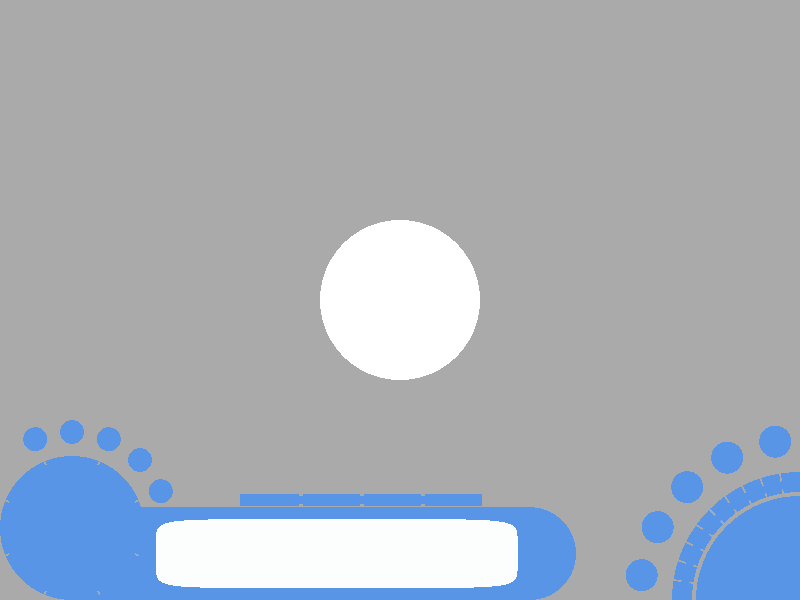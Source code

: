 #include "colors.inc"
#include "metals.inc"
#include "glass.inc"

global_settings
{
	assumed_gamma 1.0
	ambient_light 0
}

// ----------------------------------------

camera
{
	orthographic
	up y * image_height / image_width
	right x
	location <0.500, 10.000, 0.375,>
	look_at <0.500, 0.000, 0.375,>
}

/*
camera
{
	location  <0.0, 2.0, -2.0> * 1/10
	look_at   <0.500, 0.000, 0.375,>
	right     x*image_width/image_height
}
*/


sky_sphere {
  pigment {
    bozo
    turbulence 2
    color_map {
      [0.0 rgb 0]
      [1.0 rgb 1]
    }
  }
}

/*
sky_sphere {
  pigment {
    gradient y
    color_map {
      [0.0 rgb <0.6,0.7,1.0>]
      [0.7 rgb <0.0,0.1,0.8>]
    }
  }
}
*/
// set a color of the background (sky)
//background { color rgb 1 }


#declare Sun = sphere
{
	vnormalize(<-1, 1, 1>) * 100, 10
	pigment {color rgb 1}
	finish {ambient 1}
}

//object {Sun}


light_source
{
	vnormalize(<-1, 1, 1>) * 100          // light's position (translated below)
	color rgb <1, 1, 1>  // light's color
	spotlight
	point_at <0.500, 0.000, 0.375,>
	looks_like {Sun}
}



#declare Axis_Markers = union
{
	sphere
	{
		0,0.005
		pigment{color rgb <0,0,0,>}
	}
	cylinder
	{
		0,x,0.005
		pigment{color rgb <1,0,0,>}
	}
	cylinder
	{
		0,y,0.005
		pigment{color rgb <0,1,0,>}
	}
	cylinder
	{
		0,z,0.005
		pigment{color rgb <0,0,1,>}
	}
}

#declare Texture_A = texture { pigment { color rgb <0.1, 0.3, 0.8> } finish { F_MetalA  } }
#declare Texture_B = texture { pigment { color rgb <0.8, 0.3, 0.1> } finish { F_MetalA  } }

// ----------------------------------------

//object {Axis_Markers}

difference
{
	sphere
	{
		<0.090, 0.000, 0.090,>, 0.090
		scale <1,0.250,1,>
	}
	cylinder
	{
		<0.090, 0.000, 0.090,>, <0.090, 0.090, 0.090,>, 0.060
	}
	/*
	difference
	{
		cylinder
		{
			<0.090, 0.000, 0.090,>, <0.090, 0.090, 0.090,>, 0.060
		}
		cylinder
		{
			<0.090, 0.000, 0.090,>, <0.090, 0.090, 0.090,>, 0.040
		}
	}
	*/
	box
	{
		<-0.001, -0.090, 0.040,>, <0.001, 0.090, 0.090,>
		rotate <0,022.5,0,>
		translate <0.090, 0, 0.090,>
	}
	box
	{
		<-0.001, -0.090, 0.040,>, <0.001, 0.090, 0.090,>
		rotate <0,067.5,0,>
		translate <0.090, 0, 0.090,>
	}
	box
	{
		<-0.001, -0.090, 0.040,>, <0.001, 0.090, 0.090,>
		rotate <0,112.5,0,>
		translate <0.090, 0, 0.090,>
	}
	box
	{
		<-0.001, -0.090, 0.040,>, <0.001, 0.090, 0.090,>
		rotate <0,157.5,0,>
		translate <0.090, 0, 0.090,>
	}
	box
	{
		<-0.001, -0.090, 0.040,>, <0.001, 0.090, 0.090,>
		rotate <0,202.5,0,>
		translate <0.090, 0, 0.090,>
	}
	box
	{
		<-0.001, -0.090, 0.040,>, <0.001, 0.090, 0.090,>
		rotate <0,247.5,0,>
		translate <0.090, 0, 0.090,>
	}
	box
	{
		<-0.001, -0.090, 0.040,>, <0.001, 0.090, 0.090,>
		rotate <0,292.5,0,>
		translate <0.090, 0, 0.090,>
	}
	box
	{
		<-0.001, -0.090, 0.040,>, <0.001, 0.090, 0.090,>
		rotate <0,337.5,0,>
		translate <0.090, 0, 0.090,>
	}
	prism
	{
		linear_spline
		-1, 1, 4,
		<0.000, 0.084,>, <0.011, 0.065,>, <-0.011, 0.065,>, <0.000, 0.084,>
		rotate <0,000.0,0,>
		translate <0.090, 0, 0.090,>
	}
	prism
	{
		linear_spline
		-1, 1, 4,
		<0.000, 0.084,>, <0.011, 0.065,>, <-0.011, 0.065,>, <0.000, 0.084,>
		rotate <0,090.0,0,>
		translate <0.090, 0, 0.090,>
	}
	prism
	{
		linear_spline
		-1, 1, 4,
		<0.000, 0.084,>, <0.011, 0.065,>, <-0.011, 0.065,>, <0.000, 0.084,>
		rotate <0,180.0,0,>
		translate <0.090, 0, 0.090,>
	}
	prism
	{
		linear_spline
		-1, 1, 4,
		<0.000, 0.084,>, <0.011, 0.065,>, <-0.011, 0.065,>, <0.000, 0.084,>
		rotate <0,270.0,0,>
		translate <0.090, 0, 0.090,>
	}
	texture {Texture_A}
}

difference
{
	sphere
	{
		<0.090, 0.000, 0.090,>, 0.085
		scale <1,0.250,1,>
	}
	cylinder
	{
		<0.090, 0.000, 0.090,>, <0.090, 0.090, 0.090,>, 0.060
	}
	texture {Texture_A}
}

sphere
{
	<0.090, 0.000, 0.090,>, 0.060
	scale <1,0.250,1,>
	texture {Texture_A}
}

/*
intersection
{
	sphere
	{
		<0.090, 0.000, 0.090,>, 0.090
		scale <1,0.250,1,>
	}
	cylinder
	{
		<0.090, 0.000, 0.090,>, <0.090, 0.090, 0.090,>, 0.040
	}
	texture {Texture_A}
}
*/
difference
{
	union
	{
		cylinder
		{
			<0.090, 0.000, 0.058,>, <0.662, 0.000, 0.058,>, 0.058
			scale <1,0.25,1,>
		}
		sphere
		{
			<0.662, 0.000, 0.058,>, 0.058
			scale <1,0.25,1,>
		}
	}
	cylinder
	{
		<0.090, -0.090, 0.090,>, <0.090, 0.090, 0.090,>, 0.090
	}
	superellipsoid
	{
		<0.25, 0.25>
		scale <0.226, 0.058 * 0.25, 0.043,>
		translate <0.421, 0.058 * 0.25, 0.058,>
		texture {Texture_A}
	}
	texture {Texture_A}
}

superellipsoid
{
	<0.25, 0.25>
	scale <0.226, 0.058 * 0.25, 0.043,>
	translate <0.421, 0.058 * 0.25, 0.058,>
	clipped_by
	{
		cylinder
		{
			<0.090, 0.000, 0.058,>, <0.662, 0.000, 0.058,>, 0.058
			scale <1,0.25,1,>
//			inverse
		}
	}
//	translate <0,0.001,0,>
	texture {Texture_B}
}

intersection
{
	cylinder
	{
		<0.090, 0.000, 0.058,>, <0.662, 0.000, 0.058,>, 0.058
		scale <1,0.25,1,>
	}
	superellipsoid
	{
		<0.25, 0.25>
		scale <0.226 - 0.000, 0.058 * 0.25 - 0.000, 0.043 - 0.000,>
		translate <0.421, 0.058 * 0.25, 0.058,>
		texture {Texture_A}
	}
//	hollow
	material
	{
		texture
		{
			pigment
			{
				Col_Glass_General
			}
			finish
			{
				F_Glass5
			}
		}
		interior
		{
			I_Glass_Caustics1
		}
		interior
		{
			media
			{
				emission <0.8, 0.3, 0.1> * 2
			}
		}
	}
}

light_source
{
	<0.421, 0.058 * 0.25, 0.015,>          // light's position (translated below)
	color rgb <1, 1, 1>  // light's color
	spotlight
	point_at <0.421, 0.058 * 0.25, 0.058,>
}
/*
light_source
{
	<0.421, 0.058 * 0.25, 0.100,>          // light's position (translated below)
	color rgb <1, 1, 1>  // light's color
	spotlight
	point_at <0.421, 0.058 * 0.25, 0.058,>
}
*/
sphere
{
	<0.044, 0.000, 0.201,>, 0.015
	scale <1,0.25,1,>
	texture {Texture_A}
}


sphere
{
	<0.090, 0.000, 0.210,>, 0.015
	scale <1,0.25,1,>
	texture {Texture_A}
}


sphere
{
	<0.136, 0.000, 0.201,>, 0.015
	scale <1,0.25,1,>
	texture {Texture_A}
}


sphere
{
	<0.175, 0.000, 0.175,>, 0.015
	scale <1,0.25,1,>
	texture {Texture_A}
}


sphere
{
	<0.201, 0.000, 0.136,>, 0.015
	scale <1,0.25,1,>
	texture {Texture_A}
}


/*
difference
{
	sphere
	{
		<1.000, 0.000, 0.000,>, 0.160
		scale <1,0.25,1,>
	}
	torus
	{
		0.130, 0.010
		translate <1.000, 0.160 * 0.125, 0.000,>
	}
	torus
	{
		0.090, 0.010
		translate <1.000, 0.160 * 0.250, 0.000,>
	}
	texture {Texture_A}
}
*/

difference
{
	sphere
	{
		<1.000, 0.000, 0.000,>, 0.160
		scale <1,0.25,1,>
	}
	box
	{
		<-0.001, -1.000, 0.160,>, <0.001, 1.000, 0.130,>
		rotate <0,-009,0,>
		translate <1.000, 0, 0.000,>
	}
	box
	{
		<-0.001, -1.000, 0.160,>, <0.001, 1.000, 0.130,>
		rotate <0,-018,0,>
		translate <1.000, 0, 0.000,>
	}
	box
	{
		<-0.001, -1.000, 0.160,>, <0.001, 1.000, 0.130,>
		rotate <0,-027,0,>
		translate <1.000, 0, 0.000,>
	}
	box
	{
		<-0.001, -1.000, 0.160,>, <0.001, 1.000, 0.130,>
		rotate <0,-036,0,>
		translate <1.000, 0, 0.000,>
	}
	box
	{
		<-0.001, -1.000, 0.160,>, <0.001, 1.000, 0.130,>
		rotate <0,-045,0,>
		translate <1.000, 0, 0.000,>
	}
	box
	{
		<-0.001, -1.000, 0.160,>, <0.001, 1.000, 0.130,>
		rotate <0,-054,0,>
		translate <1.000, 0, 0.000,>
	}
	box
	{
		<-0.001, -1.000, 0.160,>, <0.001, 1.000, 0.130,>
		rotate <0,-063,0,>
		translate <1.000, 0, 0.000,>
	}
	box
	{
		<-0.001, -1.000, 0.160,>, <0.001, 1.000, 0.130,>
		rotate <0,-072,0,>
		translate <1.000, 0, 0.000,>
	}
	box
	{
		<-0.001, -1.000, 0.160,>, <0.001, 1.000, 0.130,>
		rotate <0,-081,0,>
		translate <1.000, 0, 0.000,>
	}
	difference
	{
		cylinder
		{
			<1.000, -1.000, 0.000,>, <1.000, 1.000, 0.000,>, 0.135
		}
//		cylinder
//		{
//			<1.000, -1.000, 0.000,>, <1.000, 1.000, 0.000,>, 0.125
//		}
	}
	texture {Texture_A}
}

torus
{
	0.145, 0.005
	translate <1.000, 0.000, 0.000,>
	texture {Texture_A}
}

difference
{
	sphere
	{
		<1.000, 0.000, 0.000,>, 0.130
		scale <1,0.25,1,>
	}
	box
	{
		<-0.001, -1.000, 0.130,>, <0.001, 1.000, 0.090,>
		rotate <0,-030,0,>
		translate <1.000, 0, 0.000,>
	}
	box
	{
		<-0.001, -1.000, 0.130,>, <0.001, 1.000, 0.090,>
		rotate <0,-060,0,>
		translate <1.000, 0, 0.000,>
	}
	difference
	{
		cylinder
		{
			<1.000, -1.000, 0.000,>, <1.000, 1.000, 0.000,>, 0.091
		}
		cylinder
		{
			<1.000, -1.000, 0.000,>, <1.000, 1.000, 0.000,>, 0.089
		}
	}
	texture {Texture_A}
}

sphere
{
	<1.000, 0.000, 0.000,>, 0.130
	scale <1,0.1,1,>
	texture {Texture_A}
}

sphere
{
	<1.000, 0.000, 0.000,>, 0.090
	scale <1,0.25,1,>
	texture {Texture_A}
}

sphere
{
	<0.969, 0.000, 0.198,>, 0.020
	scale <1,0.25,1,>
	texture {Texture_A}
}

sphere
{
	<0.909, 0.000, 0.178,>, 0.020
	scale <1,0.25,1,>
	texture {Texture_A}
}

sphere
{
	<0.859, 0.000, 0.141,>, 0.020
	scale <1,0.25,1,>
	texture {Texture_A}
}

sphere
{
	<0.822, 0.000, 0.091,>, 0.020
	scale <1,0.25,1,>
	texture {Texture_A}
}

sphere
{
	<0.802, 0.000, 0.031,>, 0.020
	scale <1,0.25,1,>
	texture {Texture_A}
}
/*
superellipsoid
{
	<0.25, 0.25>
	scale <0.100, 0.010, 0.100,>
	translate <0.100, 0.000, 0.380,>
	texture {Texture_A}
}
*/


sphere
{
	<0.500, 0.000, 0.375,>, 0.100
	hollow
	material
	{
		texture
		{
			pigment
			{
				color rgbt 1
			}
		}
		/*
		interior
		{
			I_Glass_Caustics1
		}
		*/
		interior
		{
			media
			{
				emission <0.8, 0.3, 0.1>
			}
		}
	}
}


cylinder
{
	<0.300, 0.000 + 0.0025, 0.125,>, <0.605 - 0.0025, 0.000, 0.125,>, 0.005
	scale <1,0.25,1,>
	texture {Texture_A}
}


cylinder
{
	<0.300, 0.000 + 0.0025, 0.125,>, <0.376 - 0.0025, 0.000, 0.125,>, 0.007
	scale <1,0.25,1>
	texture {Texture_A}	
}

cylinder
{
	<0.376 + 0.0025, 0.000, 0.125,>, <0.453 - 0.0025, 0.000, 0.125,>, 0.007
	scale <1,0.25,1>
	texture {Texture_A}	
}

cylinder
{
	<0.453 + 0.0025, 0.000, 0.125,>, <0.529 - 0.0025, 0.000, 0.125,>, 0.007
	scale <1,0.25,1>
	texture {Texture_A}	
}

cylinder
{
	<0.529 + 0.0025, 0.000, 0.125,>, <0.605 - 0.0025, 0.000, 0.125,>, 0.007
	scale <1,0.25,1>
	texture {Texture_A}	
}